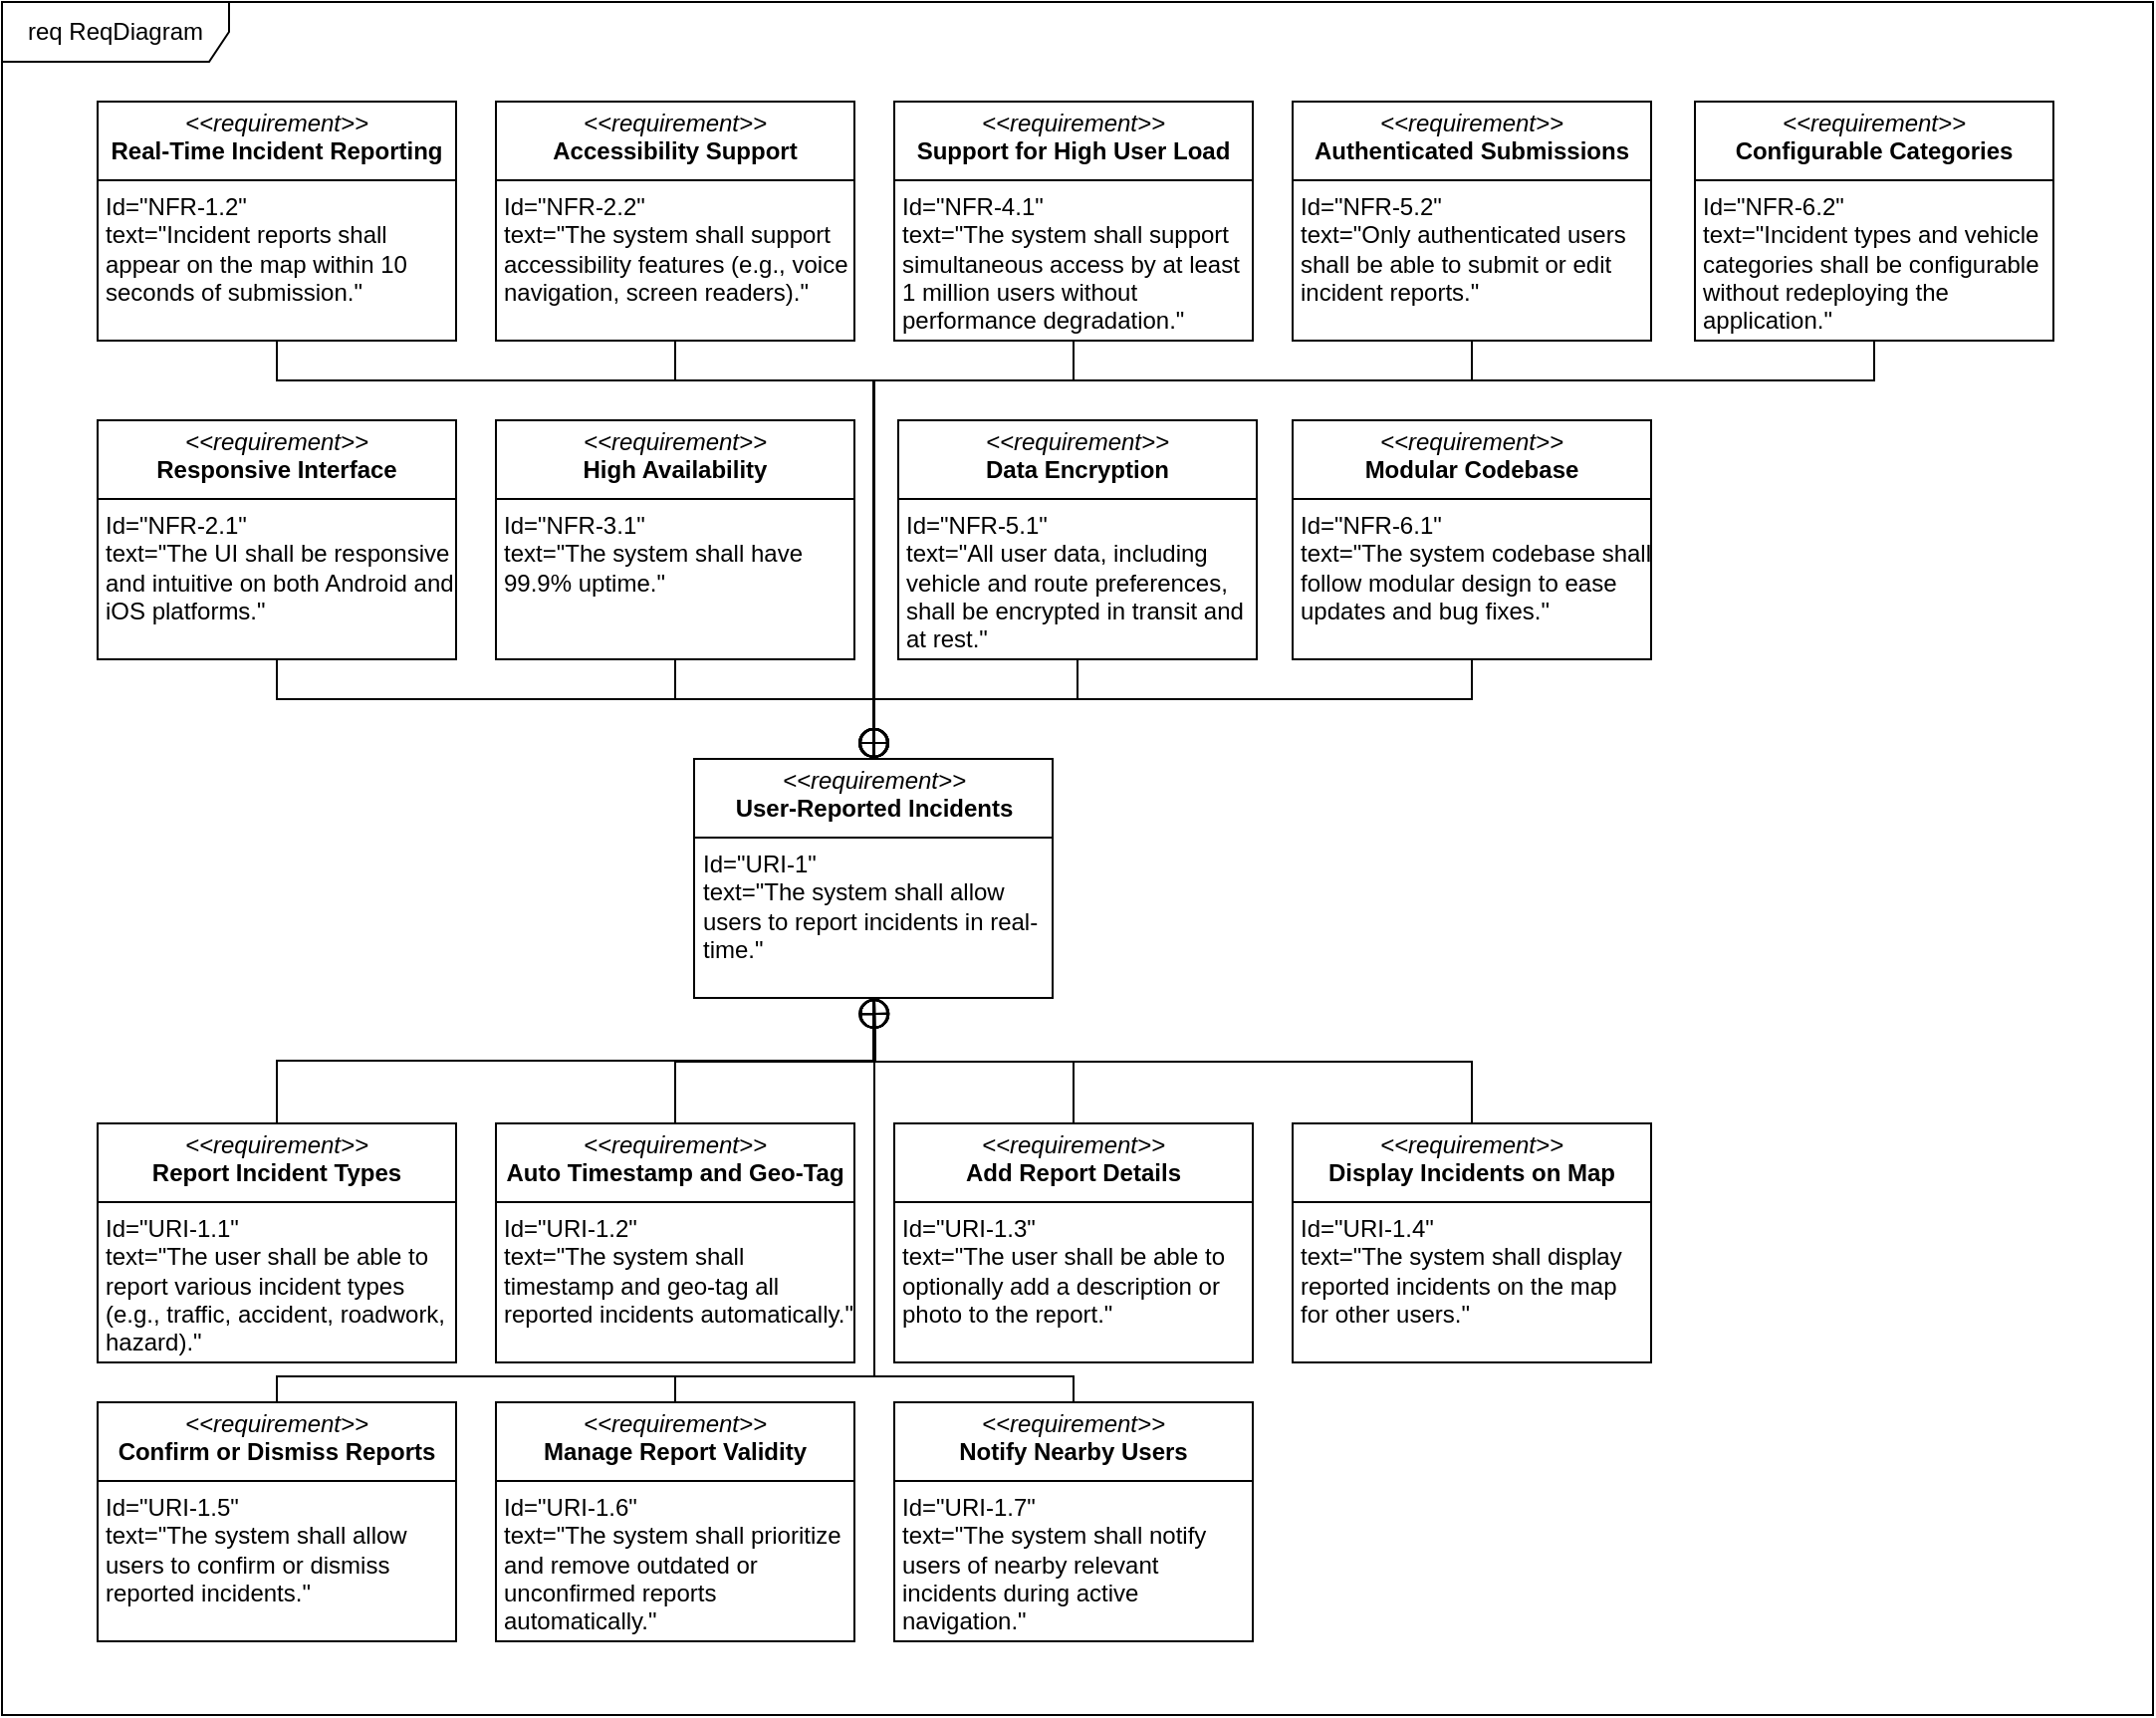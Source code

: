 <mxfile version="26.2.13">
  <diagram name="Página-1" id="IlDYEZVzDNYxJnUhvPW0">
    <mxGraphModel dx="956" dy="1338" grid="1" gridSize="10" guides="1" tooltips="1" connect="1" arrows="1" fold="1" page="1" pageScale="1" pageWidth="827" pageHeight="1169" math="0" shadow="0">
      <root>
        <mxCell id="0" />
        <mxCell id="1" parent="0" />
        <mxCell id="yQdaAu0om8zAUkcLIiNm-24" value="req ReqDiagram" style="shape=umlFrame;whiteSpace=wrap;html=1;pointerEvents=0;width=114;height=30;" parent="1" vertex="1">
          <mxGeometry x="2020" y="110" width="1080" height="860" as="geometry" />
        </mxCell>
        <mxCell id="yQdaAu0om8zAUkcLIiNm-25" value="&lt;p style=&quot;margin:0px;margin-top:4px;text-align:center;&quot;&gt;&lt;i&gt;&amp;lt;&amp;lt;requirement&amp;gt;&amp;gt;&lt;/i&gt;&lt;br&gt;&lt;b&gt;User-Reported Incidents&lt;/b&gt;&lt;/p&gt;&lt;hr size=&quot;1&quot; style=&quot;border-style:solid;&quot;&gt;&lt;p style=&quot;margin:0px;margin-left:4px;&quot;&gt;Id=&quot;URI-1&quot;&lt;/p&gt;&lt;p style=&quot;margin:0px;margin-left:4px;&quot;&gt;text=&quot;&lt;span id=&quot;docs-internal-guid-d911a3a4-7fff-c349-394f-7dc3954f3160&quot;&gt;&lt;span style=&quot;font-family: Arial, sans-serif; background-color: transparent; font-variant-numeric: normal; font-variant-east-asian: normal; font-variant-alternates: normal; font-variant-position: normal; font-variant-emoji: normal; vertical-align: baseline; white-space-collapse: preserve;&quot;&gt;&lt;font style=&quot;&quot;&gt;The system shall allow users to report incidents in real-time.&lt;/font&gt;&lt;/span&gt;&lt;/span&gt;&quot;&lt;/p&gt;" style="verticalAlign=top;align=left;overflow=fill;html=1;whiteSpace=wrap;" parent="1" vertex="1">
          <mxGeometry x="2367.5" y="490" width="180" height="120" as="geometry" />
        </mxCell>
        <mxCell id="yQdaAu0om8zAUkcLIiNm-26" style="edgeStyle=orthogonalEdgeStyle;rounded=0;orthogonalLoop=1;jettySize=auto;html=1;exitX=0.5;exitY=0;exitDx=0;exitDy=0;entryX=0.5;entryY=1;entryDx=0;entryDy=0;endArrow=circlePlus;endFill=0;" parent="1" source="yQdaAu0om8zAUkcLIiNm-41" target="yQdaAu0om8zAUkcLIiNm-25" edge="1">
          <mxGeometry relative="1" as="geometry" />
        </mxCell>
        <mxCell id="yQdaAu0om8zAUkcLIiNm-27" style="edgeStyle=orthogonalEdgeStyle;rounded=0;orthogonalLoop=1;jettySize=auto;html=1;exitX=0.5;exitY=0;exitDx=0;exitDy=0;endArrow=circlePlus;endFill=0;" parent="1" source="yQdaAu0om8zAUkcLIiNm-28" edge="1">
          <mxGeometry relative="1" as="geometry">
            <mxPoint x="2458.0" y="610.0" as="targetPoint" />
          </mxGeometry>
        </mxCell>
        <mxCell id="yQdaAu0om8zAUkcLIiNm-28" value="&lt;p style=&quot;margin:0px;margin-top:4px;text-align:center;&quot;&gt;&lt;i&gt;&amp;lt;&amp;lt;requirement&amp;gt;&amp;gt;&lt;/i&gt;&lt;br&gt;&lt;b&gt;Auto Timestamp and Geo-Tag&lt;/b&gt;&lt;/p&gt;&lt;hr size=&quot;1&quot; style=&quot;border-style:solid;&quot;&gt;&lt;p style=&quot;margin:0px;margin-left:4px;&quot;&gt;Id=&quot;URI-1.2&quot;&lt;/p&gt;&lt;p style=&quot;margin:0px;margin-left:4px;&quot;&gt;text=&quot;&lt;span id=&quot;docs-internal-guid-708ae59c-7fff-505c-e996-c11401c9822c&quot;&gt;&lt;span style=&quot;font-family: Arial, sans-serif; background-color: transparent; font-variant-numeric: normal; font-variant-east-asian: normal; font-variant-alternates: normal; font-variant-position: normal; font-variant-emoji: normal; vertical-align: baseline; white-space-collapse: preserve;&quot;&gt;&lt;font&gt;The system shall timestamp and geo-tag all reported incidents automatically.&lt;/font&gt;&lt;/span&gt;&lt;/span&gt;&quot;&lt;/p&gt;" style="verticalAlign=top;align=left;overflow=fill;html=1;whiteSpace=wrap;" parent="1" vertex="1">
          <mxGeometry x="2268" y="673" width="180" height="120" as="geometry" />
        </mxCell>
        <mxCell id="yQdaAu0om8zAUkcLIiNm-29" style="edgeStyle=orthogonalEdgeStyle;rounded=0;orthogonalLoop=1;jettySize=auto;html=1;exitX=0.5;exitY=0;exitDx=0;exitDy=0;endArrow=circlePlus;endFill=0;" parent="1" source="yQdaAu0om8zAUkcLIiNm-30" edge="1">
          <mxGeometry relative="1" as="geometry">
            <mxPoint x="2458.0" y="610.0" as="targetPoint" />
          </mxGeometry>
        </mxCell>
        <mxCell id="yQdaAu0om8zAUkcLIiNm-30" value="&lt;p style=&quot;margin:0px;margin-top:4px;text-align:center;&quot;&gt;&lt;i&gt;&amp;lt;&amp;lt;requirement&amp;gt;&amp;gt;&lt;/i&gt;&lt;br&gt;&lt;b&gt;Add Report Details&lt;/b&gt;&lt;/p&gt;&lt;hr size=&quot;1&quot; style=&quot;border-style:solid;&quot;&gt;&lt;p style=&quot;margin:0px;margin-left:4px;&quot;&gt;Id=&quot;URI-1.3&quot;&lt;/p&gt;&lt;p style=&quot;margin:0px;margin-left:4px;&quot;&gt;text=&quot;&lt;span id=&quot;docs-internal-guid-6a50e386-7fff-d1de-354d-ceb1bfdd723a&quot;&gt;&lt;span style=&quot;font-family: Arial, sans-serif; background-color: transparent; font-variant-numeric: normal; font-variant-east-asian: normal; font-variant-alternates: normal; font-variant-position: normal; font-variant-emoji: normal; vertical-align: baseline; white-space-collapse: preserve;&quot;&gt;&lt;font&gt;The user shall be able to optionally add a description or photo to the report.&lt;/font&gt;&lt;/span&gt;&lt;/span&gt;&quot;&lt;/p&gt;" style="verticalAlign=top;align=left;overflow=fill;html=1;whiteSpace=wrap;" parent="1" vertex="1">
          <mxGeometry x="2468" y="673" width="180" height="120" as="geometry" />
        </mxCell>
        <mxCell id="yQdaAu0om8zAUkcLIiNm-31" style="edgeStyle=orthogonalEdgeStyle;rounded=0;orthogonalLoop=1;jettySize=auto;html=1;exitX=0.5;exitY=0;exitDx=0;exitDy=0;endArrow=circlePlus;endFill=0;" parent="1" source="yQdaAu0om8zAUkcLIiNm-32" edge="1">
          <mxGeometry relative="1" as="geometry">
            <mxPoint x="2458.0" y="610.0" as="targetPoint" />
          </mxGeometry>
        </mxCell>
        <mxCell id="yQdaAu0om8zAUkcLIiNm-32" value="&lt;p style=&quot;margin:0px;margin-top:4px;text-align:center;&quot;&gt;&lt;i&gt;&amp;lt;&amp;lt;requirement&amp;gt;&amp;gt;&lt;/i&gt;&lt;br&gt;&lt;b&gt;Display Incidents on Map&lt;/b&gt;&lt;/p&gt;&lt;hr size=&quot;1&quot; style=&quot;border-style:solid;&quot;&gt;&lt;p style=&quot;margin:0px;margin-left:4px;&quot;&gt;Id=&quot;URI-1.4&quot;&lt;/p&gt;&lt;p style=&quot;margin:0px;margin-left:4px;&quot;&gt;text=&quot;&lt;span id=&quot;docs-internal-guid-1f2168ce-7fff-34c7-2674-8f81e91afe93&quot;&gt;&lt;span style=&quot;font-family: Arial, sans-serif; background-color: transparent; font-variant-numeric: normal; font-variant-east-asian: normal; font-variant-alternates: normal; font-variant-position: normal; font-variant-emoji: normal; vertical-align: baseline; white-space-collapse: preserve;&quot;&gt;&lt;font&gt;The system shall display reported incidents on the map for other users.&lt;/font&gt;&lt;/span&gt;&lt;/span&gt;&quot;&lt;/p&gt;" style="verticalAlign=top;align=left;overflow=fill;html=1;whiteSpace=wrap;" parent="1" vertex="1">
          <mxGeometry x="2668" y="673" width="180" height="120" as="geometry" />
        </mxCell>
        <mxCell id="yQdaAu0om8zAUkcLIiNm-33" style="edgeStyle=orthogonalEdgeStyle;rounded=0;orthogonalLoop=1;jettySize=auto;html=1;exitX=0.5;exitY=0;exitDx=0;exitDy=0;endArrow=circlePlus;endFill=0;" parent="1" source="yQdaAu0om8zAUkcLIiNm-34" edge="1">
          <mxGeometry relative="1" as="geometry">
            <mxPoint x="2458.0" y="610.0" as="targetPoint" />
            <Array as="points">
              <mxPoint x="2158" y="800" />
              <mxPoint x="2458" y="800" />
            </Array>
          </mxGeometry>
        </mxCell>
        <mxCell id="yQdaAu0om8zAUkcLIiNm-34" value="&lt;p style=&quot;margin:0px;margin-top:4px;text-align:center;&quot;&gt;&lt;i&gt;&amp;lt;&amp;lt;requirement&amp;gt;&amp;gt;&lt;/i&gt;&lt;br&gt;&lt;b&gt;Confirm or Dismiss Reports&lt;/b&gt;&lt;/p&gt;&lt;hr size=&quot;1&quot; style=&quot;border-style:solid;&quot;&gt;&lt;p style=&quot;margin:0px;margin-left:4px;&quot;&gt;Id=&quot;URI-1.5&quot;&lt;/p&gt;&lt;p style=&quot;margin:0px;margin-left:4px;&quot;&gt;text=&quot;&lt;span id=&quot;docs-internal-guid-b5bdd2fd-7fff-8ccc-647e-68f819f424a8&quot;&gt;&lt;span style=&quot;font-family: Arial, sans-serif; background-color: transparent; font-variant-numeric: normal; font-variant-east-asian: normal; font-variant-alternates: normal; font-variant-position: normal; font-variant-emoji: normal; vertical-align: baseline; white-space-collapse: preserve;&quot;&gt;&lt;font&gt;The system shall allow users to confirm or dismiss reported incidents.&lt;/font&gt;&lt;/span&gt;&lt;/span&gt;&quot;&lt;/p&gt;" style="verticalAlign=top;align=left;overflow=fill;html=1;whiteSpace=wrap;" parent="1" vertex="1">
          <mxGeometry x="2068" y="813" width="180" height="120" as="geometry" />
        </mxCell>
        <mxCell id="yQdaAu0om8zAUkcLIiNm-35" style="edgeStyle=orthogonalEdgeStyle;rounded=0;orthogonalLoop=1;jettySize=auto;html=1;exitX=0.5;exitY=0;exitDx=0;exitDy=0;endArrow=circlePlus;endFill=0;" parent="1" source="yQdaAu0om8zAUkcLIiNm-36" edge="1">
          <mxGeometry relative="1" as="geometry">
            <mxPoint x="2458.0" y="610.0" as="targetPoint" />
            <Array as="points">
              <mxPoint x="2358" y="800" />
              <mxPoint x="2458" y="800" />
            </Array>
          </mxGeometry>
        </mxCell>
        <mxCell id="yQdaAu0om8zAUkcLIiNm-36" value="&lt;p style=&quot;margin:0px;margin-top:4px;text-align:center;&quot;&gt;&lt;i&gt;&amp;lt;&amp;lt;requirement&amp;gt;&amp;gt;&lt;/i&gt;&lt;br&gt;&lt;b&gt;Manage Report Validity&lt;/b&gt;&lt;/p&gt;&lt;hr size=&quot;1&quot; style=&quot;border-style:solid;&quot;&gt;&lt;p style=&quot;margin:0px;margin-left:4px;&quot;&gt;Id=&quot;URI-1.6&quot;&lt;/p&gt;&lt;p style=&quot;margin:0px;margin-left:4px;&quot;&gt;text=&quot;&lt;span id=&quot;docs-internal-guid-61e7e0c5-7fff-fc19-dc4a-a6f066ff5cc9&quot;&gt;&lt;span style=&quot;font-family: Arial, sans-serif; background-color: transparent; font-variant-numeric: normal; font-variant-east-asian: normal; font-variant-alternates: normal; font-variant-position: normal; font-variant-emoji: normal; vertical-align: baseline; white-space-collapse: preserve;&quot;&gt;&lt;font&gt;The system shall prioritize and remove outdated or unconfirmed reports automatically.&lt;/font&gt;&lt;/span&gt;&lt;/span&gt;&quot;&lt;/p&gt;" style="verticalAlign=top;align=left;overflow=fill;html=1;whiteSpace=wrap;" parent="1" vertex="1">
          <mxGeometry x="2268" y="813" width="180" height="120" as="geometry" />
        </mxCell>
        <mxCell id="yQdaAu0om8zAUkcLIiNm-37" style="edgeStyle=orthogonalEdgeStyle;rounded=0;orthogonalLoop=1;jettySize=auto;html=1;exitX=0.5;exitY=0;exitDx=0;exitDy=0;endArrow=circlePlus;endFill=0;" parent="1" source="yQdaAu0om8zAUkcLIiNm-38" target="yQdaAu0om8zAUkcLIiNm-25" edge="1">
          <mxGeometry relative="1" as="geometry">
            <mxPoint x="2458.0" y="620.0" as="targetPoint" />
            <Array as="points">
              <mxPoint x="2558" y="800" />
              <mxPoint x="2458" y="800" />
            </Array>
          </mxGeometry>
        </mxCell>
        <mxCell id="yQdaAu0om8zAUkcLIiNm-38" value="&lt;p style=&quot;margin:0px;margin-top:4px;text-align:center;&quot;&gt;&lt;i&gt;&amp;lt;&amp;lt;requirement&amp;gt;&amp;gt;&lt;/i&gt;&lt;br&gt;&lt;b&gt;Notify Nearby Users&lt;/b&gt;&lt;/p&gt;&lt;hr size=&quot;1&quot; style=&quot;border-style:solid;&quot;&gt;&lt;p style=&quot;margin:0px;margin-left:4px;&quot;&gt;Id=&quot;URI-1.7&quot;&lt;/p&gt;&lt;p style=&quot;margin:0px;margin-left:4px;&quot;&gt;text=&quot;&lt;span style=&quot;background-color: transparent; text-wrap-mode: nowrap; color: rgba(0, 0, 0, 0); font-family: monospace;&quot;&gt;&lt;span style=&quot;&quot; id=&quot;docs-internal-guid-864b0356-7fff-6a59-0511-b1d0bc856990&quot;&gt;&lt;span style=&quot;font-family: Arial, sans-serif; color: rgb(0, 0, 0); background-color: transparent; font-variant-numeric: normal; font-variant-east-asian: normal; font-variant-alternates: normal; font-variant-position: normal; font-variant-emoji: normal; vertical-align: baseline; white-space: pre-wrap;&quot;&gt;&lt;font&gt;The system shall notify users of nearby relevant incidents during active navigation.&lt;/font&gt;&lt;/span&gt;&lt;/span&gt;&lt;span style=&quot;font-size: 0px;&quot;&gt;%3CmxGraphModel%3E%3Croot%3E%3CmxCell%20id%3D%220%22%2F%3E%3CmxCell%20id%3D%221%22%20parent%3D%220%22%2F%3E%3CmxCell%20id%3D%222%22%20value%3D%22%26lt%3Bp%20style%3D%26quot%3Bmargin%3A0px%3Bmargin-top%3A4px%3Btext-align%3Acenter%3B%26quot%3B%26gt%3B%26lt%3Bi%26gt%3B%26amp%3Blt%3B%26amp%3Blt%3Brequirement%26amp%3Bgt%3B%26amp%3Bgt%3B%26lt%3B%2Fi%26gt%3B%26lt%3Bbr%26gt%3B%26lt%3Bb%26gt%3BSave%20Route%26lt%3B%2Fb%26gt%3B%26lt%3B%2Fp%26gt%3B%26lt%3Bhr%20size%3D%26quot%3B1%26quot%3B%20style%3D%26quot%3Bborder-style%3Asolid%3B%26quot%3B%26gt%3B%26lt%3Bp%20style%3D%26quot%3Bmargin%3A0px%3Bmargin-left%3A4px%3B%26quot%3B%26gt%3BId%3D%26quot%3BMSR-1.6%26quot%3B%26lt%3B%2Fp%26gt%3B%26lt%3Bp%20style%3D%26quot%3Bmargin%3A0px%3Bmargin-left%3A4px%3B%26quot%3B%26gt%3Btext%3D%26quot%3B%26lt%3Bspan%20id%3D%26quot%3Bdocs-internal-guid-bf6a09b7-7fff-7673-dde0-d15843a8d085%26quot%3B%26gt%3B%26lt%3Bspan%20style%3D%26quot%3Bfont-family%3A%20Arial%2C%20sans-serif%3B%20background-color%3A%20transparent%3B%20font-variant-numeric%3A%20normal%3B%20font-variant-east-asian%3A%20normal%3B%20font-variant-alternates%3A%20normal%3B%20font-variant-position%3A%20normal%3B%20font-variant-emoji%3A%20normal%3B%20vertical-align%3A%20baseline%3B%20white-space-collapse%3A%20preserve%3B%26quot%3B%26gt%3B%26lt%3Bfont%26gt%3BThe%20system%20shall%20allow%20saving%20a%20multi-stop%20route%20as%20a%20favorite%20or%20recurring%20route.%26lt%3B%2Ffont%26gt%3B%26lt%3B%2Fspan%26gt%3B%26lt%3B%2Fspan%26gt%3B%26quot%3B%26lt%3B%2Fp%26gt%3B%22%20style%3D%22verticalAlign%3Dtop%3Balign%3Dleft%3Boverflow%3Dfill%3Bhtml%3D1%3BwhiteSpace%3Dwrap%3B%22%20vertex%3D%221%22%20parent%3D%221%22%3E%3CmxGeometry%20x%3D%221680%22%20y%3D%22841%22%20width%3D%22180%22%20height%3D%22120%22%20as%3D%22geometry%22%2F%3E%3C%2FmxCell%3E%3C%2Froot%3E%3C%2FmxGraphModel%3E&lt;/span&gt;&lt;/span&gt;&lt;span style=&quot;background-color: transparent; color: light-dark(rgb(0, 0, 0), rgb(255, 255, 255));&quot;&gt;&quot;&lt;/span&gt;&lt;/p&gt;" style="verticalAlign=top;align=left;overflow=fill;html=1;whiteSpace=wrap;" parent="1" vertex="1">
          <mxGeometry x="2468" y="813" width="180" height="120" as="geometry" />
        </mxCell>
        <mxCell id="yQdaAu0om8zAUkcLIiNm-41" value="&lt;p style=&quot;margin:0px;margin-top:4px;text-align:center;&quot;&gt;&lt;i&gt;&amp;lt;&amp;lt;requirement&amp;gt;&amp;gt;&lt;/i&gt;&lt;br&gt;&lt;b&gt;Report Incident Types&lt;/b&gt;&lt;/p&gt;&lt;hr size=&quot;1&quot; style=&quot;border-style:solid;&quot;&gt;&lt;p style=&quot;margin:0px;margin-left:4px;&quot;&gt;Id=&quot;URI-1.1&quot;&lt;/p&gt;&lt;p style=&quot;margin:0px;margin-left:4px;&quot;&gt;text=&quot;&lt;span id=&quot;docs-internal-guid-e2dd91c9-7fff-d23b-b21f-197713011ba5&quot;&gt;&lt;span style=&quot;font-family: Arial, sans-serif; background-color: transparent; font-variant-numeric: normal; font-variant-east-asian: normal; font-variant-alternates: normal; font-variant-position: normal; font-variant-emoji: normal; vertical-align: baseline; white-space-collapse: preserve;&quot;&gt;&lt;font&gt;The user shall be able to report various incident types (e.g., traffic, accident, roadwork, hazard).&lt;/font&gt;&lt;/span&gt;&lt;/span&gt;&quot;&lt;/p&gt;" style="verticalAlign=top;align=left;overflow=fill;html=1;whiteSpace=wrap;" parent="1" vertex="1">
          <mxGeometry x="2068" y="673" width="180" height="120" as="geometry" />
        </mxCell>
        <mxCell id="2d_8gotsltEUQC4u3Hd0-24" style="edgeStyle=orthogonalEdgeStyle;rounded=0;orthogonalLoop=1;jettySize=auto;html=1;entryX=0.5;entryY=0;entryDx=0;entryDy=0;endArrow=circlePlus;endFill=0;" parent="1" source="oKgIYqmzzzvKaVtBbpCU-27" target="yQdaAu0om8zAUkcLIiNm-25" edge="1">
          <mxGeometry relative="1" as="geometry">
            <Array as="points">
              <mxPoint x="2158" y="300" />
              <mxPoint x="2458" y="300" />
            </Array>
          </mxGeometry>
        </mxCell>
        <mxCell id="oKgIYqmzzzvKaVtBbpCU-27" value="&lt;p style=&quot;margin:0px;margin-top:4px;text-align:center;&quot;&gt;&lt;i&gt;&amp;lt;&amp;lt;requirement&amp;gt;&amp;gt;&lt;/i&gt;&lt;br&gt;&lt;b&gt;Real-Time Incident Reporting&lt;/b&gt;&lt;/p&gt;&lt;hr size=&quot;1&quot; style=&quot;border-style:solid;&quot;&gt;&lt;p style=&quot;margin:0px;margin-left:4px;&quot;&gt;Id=&quot;NFR-1.2&quot;&lt;/p&gt;&lt;p style=&quot;margin:0px;margin-left:4px;&quot;&gt;text=&quot;Incident reports shall appear on the map within 10 seconds of submission.&quot;&lt;/p&gt;" style="verticalAlign=top;align=left;overflow=fill;html=1;whiteSpace=wrap;" parent="1" vertex="1">
          <mxGeometry x="2068" y="160" width="180" height="120" as="geometry" />
        </mxCell>
        <mxCell id="2d_8gotsltEUQC4u3Hd0-29" style="edgeStyle=orthogonalEdgeStyle;rounded=0;orthogonalLoop=1;jettySize=auto;html=1;entryX=0.5;entryY=0;entryDx=0;entryDy=0;endArrow=circlePlus;endFill=0;" parent="1" source="oKgIYqmzzzvKaVtBbpCU-29" target="yQdaAu0om8zAUkcLIiNm-25" edge="1">
          <mxGeometry relative="1" as="geometry">
            <Array as="points">
              <mxPoint x="2158" y="460" />
              <mxPoint x="2458" y="460" />
            </Array>
          </mxGeometry>
        </mxCell>
        <mxCell id="oKgIYqmzzzvKaVtBbpCU-29" value="&lt;p style=&quot;margin:0px;margin-top:4px;text-align:center;&quot;&gt;&lt;i&gt;&amp;lt;&amp;lt;requirement&amp;gt;&amp;gt;&lt;/i&gt;&lt;br&gt;&lt;b&gt;Responsive Interface&lt;/b&gt;&lt;/p&gt;&lt;hr size=&quot;1&quot; style=&quot;border-style:solid;&quot;&gt;&lt;p style=&quot;margin:0px;margin-left:4px;&quot;&gt;Id=&quot;NFR-2.1&quot;&lt;/p&gt;&lt;p style=&quot;margin:0px;margin-left:4px;&quot;&gt;text=&quot;The UI shall be responsive and intuitive on both Android and iOS platforms.&quot;&lt;/p&gt;" style="verticalAlign=top;align=left;overflow=fill;html=1;whiteSpace=wrap;" parent="1" vertex="1">
          <mxGeometry x="2068" y="320" width="180" height="120" as="geometry" />
        </mxCell>
        <mxCell id="2d_8gotsltEUQC4u3Hd0-25" style="edgeStyle=orthogonalEdgeStyle;rounded=0;orthogonalLoop=1;jettySize=auto;html=1;endArrow=circlePlus;endFill=0;" parent="1" source="oKgIYqmzzzvKaVtBbpCU-30" target="yQdaAu0om8zAUkcLIiNm-25" edge="1">
          <mxGeometry relative="1" as="geometry">
            <Array as="points">
              <mxPoint x="2358" y="300" />
              <mxPoint x="2458" y="300" />
            </Array>
          </mxGeometry>
        </mxCell>
        <mxCell id="oKgIYqmzzzvKaVtBbpCU-30" value="&lt;p style=&quot;margin:0px;margin-top:4px;text-align:center;&quot;&gt;&lt;i&gt;&amp;lt;&amp;lt;requirement&amp;gt;&amp;gt;&lt;/i&gt;&lt;br&gt;&lt;b&gt;Accessibility Support&lt;/b&gt;&lt;/p&gt;&lt;hr size=&quot;1&quot; style=&quot;border-style:solid;&quot;&gt;&lt;p style=&quot;margin:0px;margin-left:4px;&quot;&gt;Id=&quot;NFR-2.2&quot;&lt;/p&gt;&lt;p style=&quot;margin:0px;margin-left:4px;&quot;&gt;text=&quot;The system shall support accessibility features (e.g., voice navigation, screen readers).&quot;&lt;/p&gt;" style="verticalAlign=top;align=left;overflow=fill;html=1;whiteSpace=wrap;" parent="1" vertex="1">
          <mxGeometry x="2268" y="160" width="180" height="120" as="geometry" />
        </mxCell>
        <mxCell id="2d_8gotsltEUQC4u3Hd0-30" style="edgeStyle=orthogonalEdgeStyle;rounded=0;orthogonalLoop=1;jettySize=auto;html=1;endArrow=circlePlus;endFill=0;" parent="1" source="oKgIYqmzzzvKaVtBbpCU-32" target="yQdaAu0om8zAUkcLIiNm-25" edge="1">
          <mxGeometry relative="1" as="geometry">
            <Array as="points">
              <mxPoint x="2358" y="460" />
              <mxPoint x="2458" y="460" />
            </Array>
          </mxGeometry>
        </mxCell>
        <mxCell id="oKgIYqmzzzvKaVtBbpCU-32" value="&lt;p style=&quot;margin:0px;margin-top:4px;text-align:center;&quot;&gt;&lt;i&gt;&amp;lt;&amp;lt;requirement&amp;gt;&amp;gt;&lt;/i&gt;&lt;br&gt;&lt;b&gt;High Availability&lt;/b&gt;&lt;/p&gt;&lt;hr size=&quot;1&quot; style=&quot;border-style:solid;&quot;&gt;&lt;p style=&quot;margin:0px;margin-left:4px;&quot;&gt;Id=&quot;NFR-3.1&quot;&lt;/p&gt;&lt;p style=&quot;margin:0px;margin-left:4px;&quot;&gt;text=&quot;The system shall have 99.9% uptime.&quot;&lt;/p&gt;" style="verticalAlign=top;align=left;overflow=fill;html=1;whiteSpace=wrap;" parent="1" vertex="1">
          <mxGeometry x="2268" y="320" width="180" height="120" as="geometry" />
        </mxCell>
        <mxCell id="2d_8gotsltEUQC4u3Hd0-26" style="edgeStyle=orthogonalEdgeStyle;rounded=0;orthogonalLoop=1;jettySize=auto;html=1;endArrow=circlePlus;endFill=0;" parent="1" source="oKgIYqmzzzvKaVtBbpCU-35" target="yQdaAu0om8zAUkcLIiNm-25" edge="1">
          <mxGeometry relative="1" as="geometry">
            <Array as="points">
              <mxPoint x="2558" y="300" />
              <mxPoint x="2458" y="300" />
            </Array>
          </mxGeometry>
        </mxCell>
        <mxCell id="oKgIYqmzzzvKaVtBbpCU-35" value="&lt;p style=&quot;margin:0px;margin-top:4px;text-align:center;&quot;&gt;&lt;i&gt;&amp;lt;&amp;lt;requirement&amp;gt;&amp;gt;&lt;/i&gt;&lt;br&gt;&lt;span style=&quot;background-color: transparent; color: light-dark(rgb(0, 0, 0), rgb(255, 255, 255)); text-align: left;&quot;&gt;&lt;b&gt;Support for High User Load&lt;/b&gt;&lt;/span&gt;&lt;/p&gt;&lt;hr size=&quot;1&quot; style=&quot;border-style:solid;&quot;&gt;&lt;p style=&quot;margin:0px;margin-left:4px;&quot;&gt;Id=&quot;NFR-4.1&quot;&lt;/p&gt;&lt;p style=&quot;margin:0px;margin-left:4px;&quot;&gt;text=&quot;The system shall support simultaneous access by at least 1 million users without performance degradation.&quot;&lt;/p&gt;" style="verticalAlign=top;align=left;overflow=fill;html=1;whiteSpace=wrap;" parent="1" vertex="1">
          <mxGeometry x="2468" y="160" width="180" height="120" as="geometry" />
        </mxCell>
        <mxCell id="2d_8gotsltEUQC4u3Hd0-31" style="edgeStyle=orthogonalEdgeStyle;rounded=0;orthogonalLoop=1;jettySize=auto;html=1;endArrow=circlePlus;endFill=0;" parent="1" source="oKgIYqmzzzvKaVtBbpCU-37" target="yQdaAu0om8zAUkcLIiNm-25" edge="1">
          <mxGeometry relative="1" as="geometry">
            <Array as="points">
              <mxPoint x="2560" y="460" />
              <mxPoint x="2458" y="460" />
            </Array>
          </mxGeometry>
        </mxCell>
        <mxCell id="oKgIYqmzzzvKaVtBbpCU-37" value="&lt;p style=&quot;margin:0px;margin-top:4px;text-align:center;&quot;&gt;&lt;i&gt;&amp;lt;&amp;lt;requirement&amp;gt;&amp;gt;&lt;/i&gt;&lt;br&gt;&lt;b&gt;Data Encryption&lt;/b&gt;&lt;/p&gt;&lt;hr size=&quot;1&quot; style=&quot;border-style:solid;&quot;&gt;&lt;p style=&quot;margin:0px;margin-left:4px;&quot;&gt;Id=&quot;NFR-5.1&quot;&lt;/p&gt;&lt;p style=&quot;margin:0px;margin-left:4px;&quot;&gt;text=&quot;All user data, including vehicle and route preferences, shall be encrypted in transit and at rest.&quot;&lt;/p&gt;" style="verticalAlign=top;align=left;overflow=fill;html=1;whiteSpace=wrap;" parent="1" vertex="1">
          <mxGeometry x="2470" y="320" width="180" height="120" as="geometry" />
        </mxCell>
        <mxCell id="2d_8gotsltEUQC4u3Hd0-27" style="edgeStyle=orthogonalEdgeStyle;rounded=0;orthogonalLoop=1;jettySize=auto;html=1;endArrow=circlePlus;endFill=0;" parent="1" source="oKgIYqmzzzvKaVtBbpCU-38" target="yQdaAu0om8zAUkcLIiNm-25" edge="1">
          <mxGeometry relative="1" as="geometry">
            <Array as="points">
              <mxPoint x="2758" y="300" />
              <mxPoint x="2458" y="300" />
            </Array>
          </mxGeometry>
        </mxCell>
        <mxCell id="oKgIYqmzzzvKaVtBbpCU-38" value="&lt;p style=&quot;margin:0px;margin-top:4px;text-align:center;&quot;&gt;&lt;i&gt;&amp;lt;&amp;lt;requirement&amp;gt;&amp;gt;&lt;/i&gt;&lt;br&gt;&lt;b&gt;Authenticated Submissions&lt;/b&gt;&lt;/p&gt;&lt;hr size=&quot;1&quot; style=&quot;border-style:solid;&quot;&gt;&lt;p style=&quot;margin:0px;margin-left:4px;&quot;&gt;Id=&quot;NFR-5.2&quot;&lt;/p&gt;&lt;p style=&quot;margin:0px;margin-left:4px;&quot;&gt;text=&quot;Only authenticated users shall be able to submit or edit incident reports.&quot;&lt;/p&gt;" style="verticalAlign=top;align=left;overflow=fill;html=1;whiteSpace=wrap;" parent="1" vertex="1">
          <mxGeometry x="2668" y="160" width="180" height="120" as="geometry" />
        </mxCell>
        <mxCell id="2d_8gotsltEUQC4u3Hd0-32" style="edgeStyle=orthogonalEdgeStyle;rounded=0;orthogonalLoop=1;jettySize=auto;html=1;entryX=0.5;entryY=0;entryDx=0;entryDy=0;endArrow=circlePlus;endFill=0;" parent="1" source="oKgIYqmzzzvKaVtBbpCU-40" target="yQdaAu0om8zAUkcLIiNm-25" edge="1">
          <mxGeometry relative="1" as="geometry">
            <Array as="points">
              <mxPoint x="2758" y="460" />
              <mxPoint x="2458" y="460" />
            </Array>
          </mxGeometry>
        </mxCell>
        <mxCell id="oKgIYqmzzzvKaVtBbpCU-40" value="&lt;p style=&quot;margin:0px;margin-top:4px;text-align:center;&quot;&gt;&lt;i&gt;&amp;lt;&amp;lt;requirement&amp;gt;&amp;gt;&lt;/i&gt;&lt;br&gt;&lt;b&gt;Modular Codebase&lt;/b&gt;&lt;/p&gt;&lt;hr size=&quot;1&quot; style=&quot;border-style:solid;&quot;&gt;&lt;p style=&quot;margin:0px;margin-left:4px;&quot;&gt;Id=&quot;NFR-6.1&quot;&lt;/p&gt;&lt;p style=&quot;margin:0px;margin-left:4px;&quot;&gt;text=&quot;The system codebase shall follow modular design to ease updates and bug fixes.&quot;&lt;/p&gt;" style="verticalAlign=top;align=left;overflow=fill;html=1;whiteSpace=wrap;" parent="1" vertex="1">
          <mxGeometry x="2668" y="320" width="180" height="120" as="geometry" />
        </mxCell>
        <mxCell id="2d_8gotsltEUQC4u3Hd0-28" style="edgeStyle=orthogonalEdgeStyle;rounded=0;orthogonalLoop=1;jettySize=auto;html=1;entryX=0.5;entryY=0;entryDx=0;entryDy=0;endArrow=circlePlus;endFill=0;" parent="1" source="oKgIYqmzzzvKaVtBbpCU-41" target="yQdaAu0om8zAUkcLIiNm-25" edge="1">
          <mxGeometry relative="1" as="geometry">
            <Array as="points">
              <mxPoint x="2960" y="300" />
              <mxPoint x="2458" y="300" />
            </Array>
          </mxGeometry>
        </mxCell>
        <mxCell id="oKgIYqmzzzvKaVtBbpCU-41" value="&lt;p style=&quot;margin:0px;margin-top:4px;text-align:center;&quot;&gt;&lt;i&gt;&amp;lt;&amp;lt;requirement&amp;gt;&amp;gt;&lt;/i&gt;&lt;br&gt;&lt;b&gt;Configurable Categories&lt;/b&gt;&lt;/p&gt;&lt;hr size=&quot;1&quot; style=&quot;border-style:solid;&quot;&gt;&lt;p style=&quot;margin:0px;margin-left:4px;&quot;&gt;Id=&quot;NFR-6.2&quot;&lt;/p&gt;&lt;p style=&quot;margin:0px;margin-left:4px;&quot;&gt;text=&quot;Incident types and vehicle categories shall be configurable without redeploying the application.&quot;&lt;/p&gt;" style="verticalAlign=top;align=left;overflow=fill;html=1;whiteSpace=wrap;" parent="1" vertex="1">
          <mxGeometry x="2870" y="160" width="180" height="120" as="geometry" />
        </mxCell>
      </root>
    </mxGraphModel>
  </diagram>
</mxfile>
